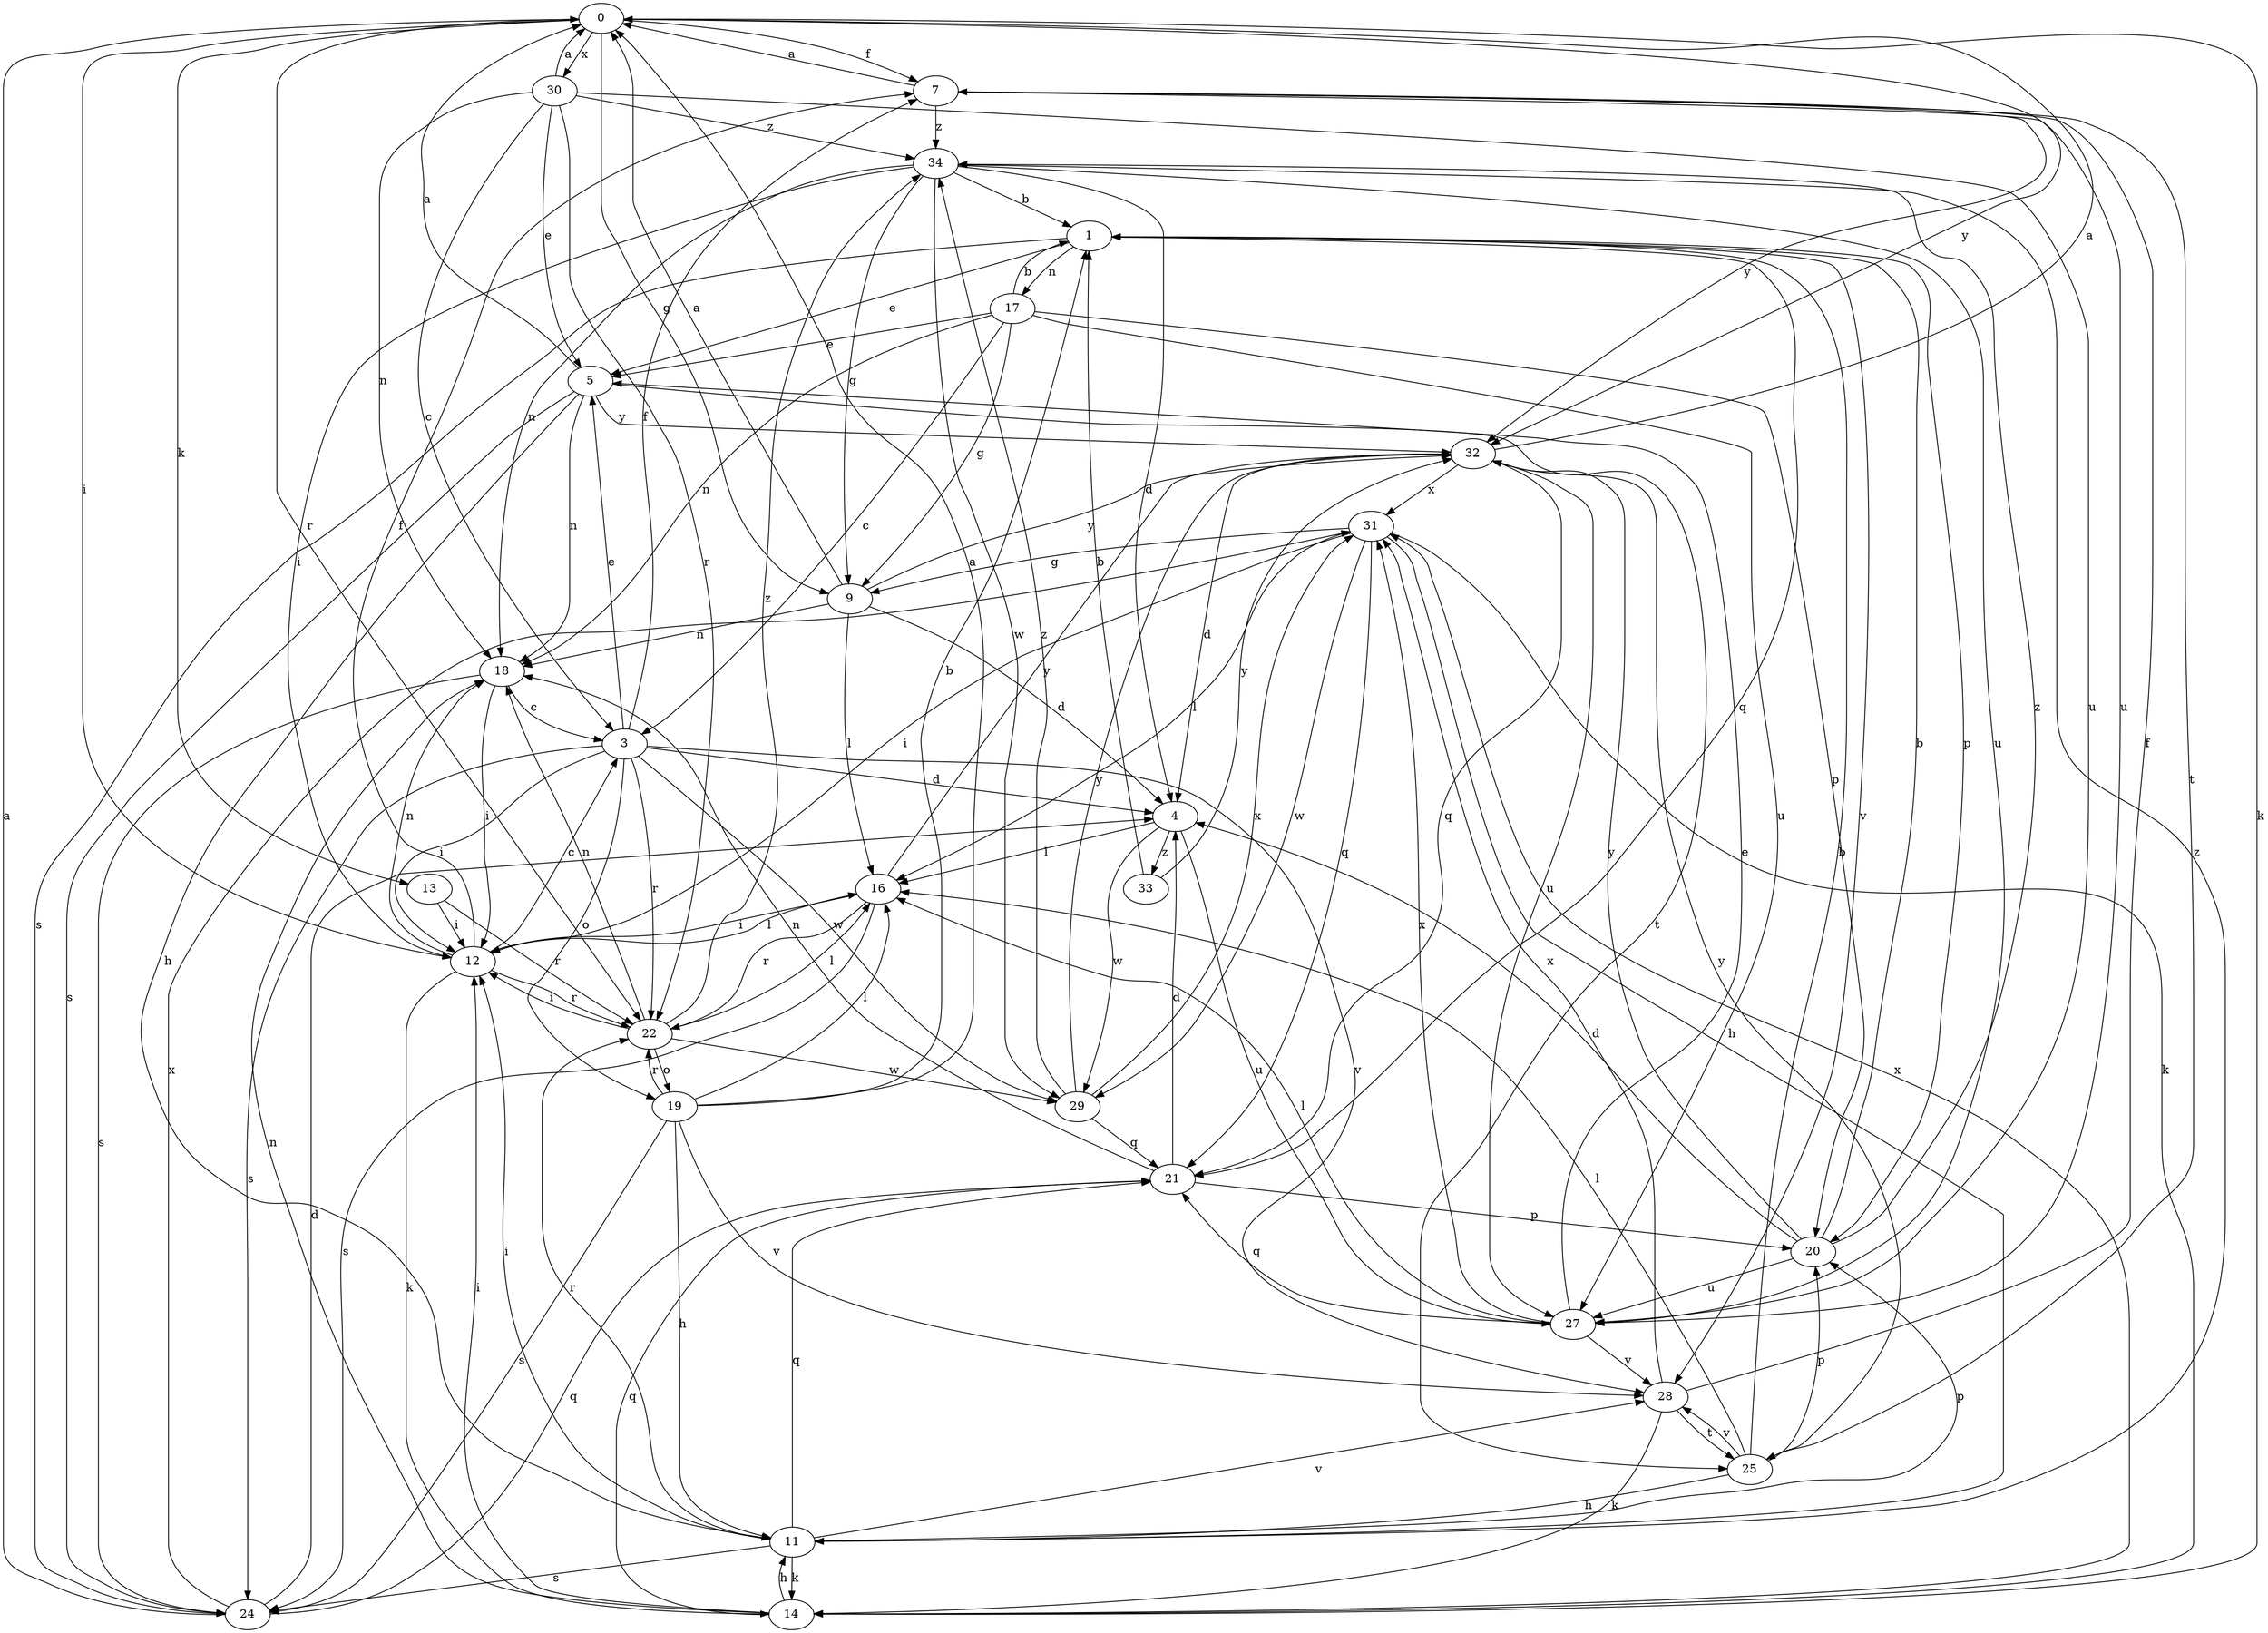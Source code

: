 strict digraph  {
0;
1;
3;
4;
5;
7;
9;
11;
12;
13;
14;
16;
17;
18;
19;
20;
21;
22;
24;
25;
27;
28;
29;
30;
31;
32;
33;
34;
0 -> 7  [label=f];
0 -> 9  [label=g];
0 -> 12  [label=i];
0 -> 13  [label=k];
0 -> 14  [label=k];
0 -> 22  [label=r];
0 -> 30  [label=x];
0 -> 32  [label=y];
1 -> 5  [label=e];
1 -> 17  [label=n];
1 -> 20  [label=p];
1 -> 21  [label=q];
1 -> 24  [label=s];
1 -> 28  [label=v];
3 -> 4  [label=d];
3 -> 5  [label=e];
3 -> 7  [label=f];
3 -> 12  [label=i];
3 -> 19  [label=o];
3 -> 22  [label=r];
3 -> 24  [label=s];
3 -> 28  [label=v];
3 -> 29  [label=w];
4 -> 16  [label=l];
4 -> 27  [label=u];
4 -> 29  [label=w];
4 -> 33  [label=z];
5 -> 0  [label=a];
5 -> 11  [label=h];
5 -> 18  [label=n];
5 -> 24  [label=s];
5 -> 25  [label=t];
5 -> 32  [label=y];
7 -> 0  [label=a];
7 -> 25  [label=t];
7 -> 27  [label=u];
7 -> 32  [label=y];
7 -> 34  [label=z];
9 -> 0  [label=a];
9 -> 4  [label=d];
9 -> 16  [label=l];
9 -> 18  [label=n];
9 -> 32  [label=y];
11 -> 12  [label=i];
11 -> 14  [label=k];
11 -> 20  [label=p];
11 -> 21  [label=q];
11 -> 22  [label=r];
11 -> 24  [label=s];
11 -> 28  [label=v];
11 -> 34  [label=z];
12 -> 3  [label=c];
12 -> 7  [label=f];
12 -> 14  [label=k];
12 -> 16  [label=l];
12 -> 18  [label=n];
12 -> 22  [label=r];
13 -> 12  [label=i];
13 -> 22  [label=r];
14 -> 11  [label=h];
14 -> 12  [label=i];
14 -> 18  [label=n];
14 -> 21  [label=q];
14 -> 31  [label=x];
16 -> 12  [label=i];
16 -> 22  [label=r];
16 -> 24  [label=s];
16 -> 32  [label=y];
17 -> 1  [label=b];
17 -> 3  [label=c];
17 -> 5  [label=e];
17 -> 9  [label=g];
17 -> 18  [label=n];
17 -> 20  [label=p];
17 -> 27  [label=u];
18 -> 3  [label=c];
18 -> 12  [label=i];
18 -> 24  [label=s];
19 -> 0  [label=a];
19 -> 1  [label=b];
19 -> 11  [label=h];
19 -> 16  [label=l];
19 -> 22  [label=r];
19 -> 24  [label=s];
19 -> 28  [label=v];
20 -> 1  [label=b];
20 -> 4  [label=d];
20 -> 27  [label=u];
20 -> 32  [label=y];
20 -> 34  [label=z];
21 -> 4  [label=d];
21 -> 18  [label=n];
21 -> 20  [label=p];
22 -> 12  [label=i];
22 -> 16  [label=l];
22 -> 18  [label=n];
22 -> 19  [label=o];
22 -> 29  [label=w];
22 -> 34  [label=z];
24 -> 0  [label=a];
24 -> 4  [label=d];
24 -> 21  [label=q];
24 -> 31  [label=x];
25 -> 1  [label=b];
25 -> 11  [label=h];
25 -> 16  [label=l];
25 -> 20  [label=p];
25 -> 28  [label=v];
25 -> 32  [label=y];
27 -> 5  [label=e];
27 -> 16  [label=l];
27 -> 21  [label=q];
27 -> 28  [label=v];
27 -> 31  [label=x];
28 -> 7  [label=f];
28 -> 14  [label=k];
28 -> 25  [label=t];
28 -> 31  [label=x];
29 -> 21  [label=q];
29 -> 31  [label=x];
29 -> 32  [label=y];
29 -> 34  [label=z];
30 -> 0  [label=a];
30 -> 3  [label=c];
30 -> 5  [label=e];
30 -> 18  [label=n];
30 -> 22  [label=r];
30 -> 27  [label=u];
30 -> 34  [label=z];
31 -> 9  [label=g];
31 -> 11  [label=h];
31 -> 12  [label=i];
31 -> 14  [label=k];
31 -> 16  [label=l];
31 -> 21  [label=q];
31 -> 29  [label=w];
32 -> 0  [label=a];
32 -> 4  [label=d];
32 -> 21  [label=q];
32 -> 27  [label=u];
32 -> 31  [label=x];
33 -> 1  [label=b];
33 -> 32  [label=y];
34 -> 1  [label=b];
34 -> 4  [label=d];
34 -> 9  [label=g];
34 -> 12  [label=i];
34 -> 18  [label=n];
34 -> 27  [label=u];
34 -> 29  [label=w];
}
